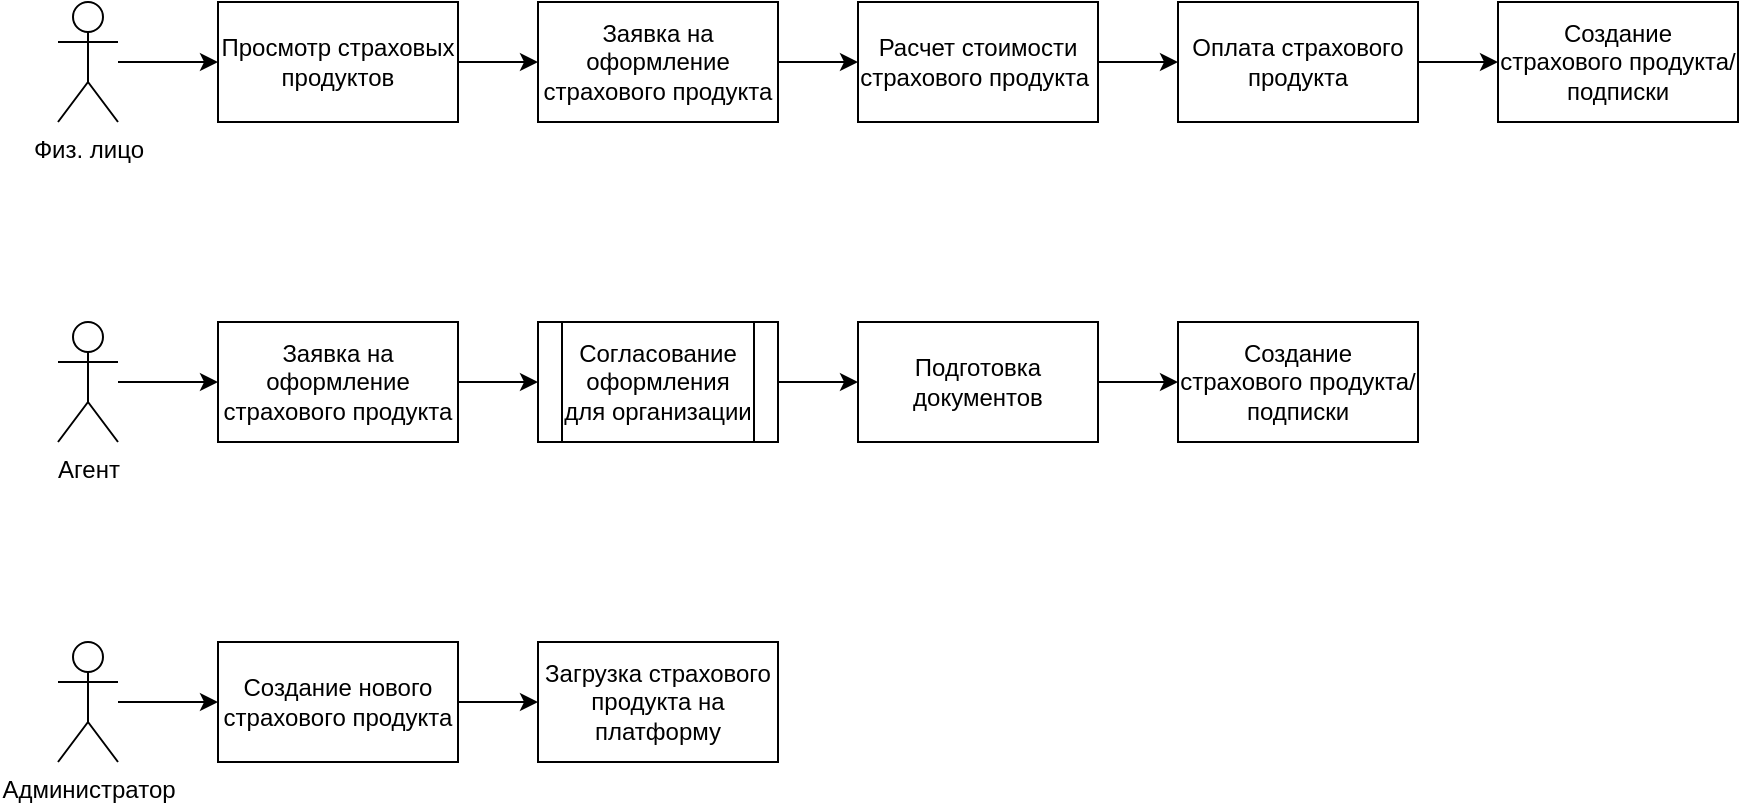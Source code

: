 <mxfile version="18.0.6" type="device"><diagram id="su6pW5O06Na0hU8fd4jL" name="Страница 1"><mxGraphModel dx="1038" dy="649" grid="1" gridSize="10" guides="1" tooltips="1" connect="1" arrows="1" fold="1" page="1" pageScale="1" pageWidth="827" pageHeight="1169" math="0" shadow="0"><root><mxCell id="0"/><mxCell id="1" parent="0"/><mxCell id="VCBkIUVTHmkN9jl97fFt-4" style="edgeStyle=orthogonalEdgeStyle;rounded=0;orthogonalLoop=1;jettySize=auto;html=1;entryX=0;entryY=0.5;entryDx=0;entryDy=0;" edge="1" parent="1" source="VCBkIUVTHmkN9jl97fFt-1" target="VCBkIUVTHmkN9jl97fFt-3"><mxGeometry relative="1" as="geometry"/></mxCell><mxCell id="VCBkIUVTHmkN9jl97fFt-1" value="Физ. лицо" style="shape=umlActor;verticalLabelPosition=bottom;verticalAlign=top;html=1;outlineConnect=0;" vertex="1" parent="1"><mxGeometry x="40" y="120" width="30" height="60" as="geometry"/></mxCell><mxCell id="VCBkIUVTHmkN9jl97fFt-5" style="edgeStyle=orthogonalEdgeStyle;rounded=0;orthogonalLoop=1;jettySize=auto;html=1;entryX=0;entryY=0.5;entryDx=0;entryDy=0;" edge="1" parent="1" source="VCBkIUVTHmkN9jl97fFt-3" target="VCBkIUVTHmkN9jl97fFt-6"><mxGeometry relative="1" as="geometry"><mxPoint x="360" y="150" as="targetPoint"/></mxGeometry></mxCell><mxCell id="VCBkIUVTHmkN9jl97fFt-3" value="Просмотр страховых продуктов" style="rounded=0;whiteSpace=wrap;html=1;" vertex="1" parent="1"><mxGeometry x="120" y="120" width="120" height="60" as="geometry"/></mxCell><mxCell id="VCBkIUVTHmkN9jl97fFt-8" value="" style="edgeStyle=orthogonalEdgeStyle;rounded=0;orthogonalLoop=1;jettySize=auto;html=1;" edge="1" parent="1" source="VCBkIUVTHmkN9jl97fFt-6" target="VCBkIUVTHmkN9jl97fFt-7"><mxGeometry relative="1" as="geometry"/></mxCell><mxCell id="VCBkIUVTHmkN9jl97fFt-6" value="Заявка на оформление страхового продукта" style="rounded=0;whiteSpace=wrap;html=1;" vertex="1" parent="1"><mxGeometry x="280" y="120" width="120" height="60" as="geometry"/></mxCell><mxCell id="VCBkIUVTHmkN9jl97fFt-10" value="" style="edgeStyle=orthogonalEdgeStyle;rounded=0;orthogonalLoop=1;jettySize=auto;html=1;" edge="1" parent="1" source="VCBkIUVTHmkN9jl97fFt-7" target="VCBkIUVTHmkN9jl97fFt-9"><mxGeometry relative="1" as="geometry"/></mxCell><mxCell id="VCBkIUVTHmkN9jl97fFt-7" value="Расчет стоимости страхового продукта&amp;nbsp;" style="whiteSpace=wrap;html=1;rounded=0;" vertex="1" parent="1"><mxGeometry x="440" y="120" width="120" height="60" as="geometry"/></mxCell><mxCell id="VCBkIUVTHmkN9jl97fFt-13" value="" style="edgeStyle=orthogonalEdgeStyle;rounded=0;orthogonalLoop=1;jettySize=auto;html=1;" edge="1" parent="1" source="VCBkIUVTHmkN9jl97fFt-9" target="VCBkIUVTHmkN9jl97fFt-12"><mxGeometry relative="1" as="geometry"/></mxCell><mxCell id="VCBkIUVTHmkN9jl97fFt-9" value="Оплата страхового продукта" style="whiteSpace=wrap;html=1;rounded=0;" vertex="1" parent="1"><mxGeometry x="600" y="120" width="120" height="60" as="geometry"/></mxCell><mxCell id="VCBkIUVTHmkN9jl97fFt-12" value="Создание страхового продукта/подписки" style="whiteSpace=wrap;html=1;rounded=0;" vertex="1" parent="1"><mxGeometry x="760" y="120" width="120" height="60" as="geometry"/></mxCell><mxCell id="VCBkIUVTHmkN9jl97fFt-14" style="edgeStyle=orthogonalEdgeStyle;rounded=0;orthogonalLoop=1;jettySize=auto;html=1;entryX=0;entryY=0.5;entryDx=0;entryDy=0;" edge="1" parent="1" source="VCBkIUVTHmkN9jl97fFt-15" target="VCBkIUVTHmkN9jl97fFt-17"><mxGeometry relative="1" as="geometry"/></mxCell><mxCell id="VCBkIUVTHmkN9jl97fFt-15" value="Агент" style="shape=umlActor;verticalLabelPosition=bottom;verticalAlign=top;html=1;outlineConnect=0;" vertex="1" parent="1"><mxGeometry x="40" y="280" width="30" height="60" as="geometry"/></mxCell><mxCell id="VCBkIUVTHmkN9jl97fFt-16" style="edgeStyle=orthogonalEdgeStyle;rounded=0;orthogonalLoop=1;jettySize=auto;html=1;entryX=0;entryY=0.5;entryDx=0;entryDy=0;" edge="1" parent="1" source="VCBkIUVTHmkN9jl97fFt-17" target="VCBkIUVTHmkN9jl97fFt-19"><mxGeometry relative="1" as="geometry"><mxPoint x="280" y="310" as="targetPoint"/></mxGeometry></mxCell><mxCell id="VCBkIUVTHmkN9jl97fFt-17" value="Заявка на оформление страхового продукта" style="rounded=0;whiteSpace=wrap;html=1;" vertex="1" parent="1"><mxGeometry x="120" y="280" width="120" height="60" as="geometry"/></mxCell><mxCell id="VCBkIUVTHmkN9jl97fFt-21" value="" style="edgeStyle=orthogonalEdgeStyle;rounded=0;orthogonalLoop=1;jettySize=auto;html=1;" edge="1" parent="1" source="VCBkIUVTHmkN9jl97fFt-19" target="VCBkIUVTHmkN9jl97fFt-20"><mxGeometry relative="1" as="geometry"/></mxCell><mxCell id="VCBkIUVTHmkN9jl97fFt-19" value="Согласование оформления для организации" style="shape=process;whiteSpace=wrap;html=1;backgroundOutline=1;" vertex="1" parent="1"><mxGeometry x="280" y="280" width="120" height="60" as="geometry"/></mxCell><mxCell id="VCBkIUVTHmkN9jl97fFt-23" value="" style="edgeStyle=orthogonalEdgeStyle;rounded=0;orthogonalLoop=1;jettySize=auto;html=1;entryX=0;entryY=0.5;entryDx=0;entryDy=0;" edge="1" parent="1" source="VCBkIUVTHmkN9jl97fFt-20" target="VCBkIUVTHmkN9jl97fFt-24"><mxGeometry relative="1" as="geometry"><mxPoint x="600" y="310" as="targetPoint"/></mxGeometry></mxCell><mxCell id="VCBkIUVTHmkN9jl97fFt-20" value="Подготовка документов" style="whiteSpace=wrap;html=1;" vertex="1" parent="1"><mxGeometry x="440" y="280" width="120" height="60" as="geometry"/></mxCell><mxCell id="VCBkIUVTHmkN9jl97fFt-24" value="Создание страхового продукта/подписки" style="whiteSpace=wrap;html=1;rounded=0;" vertex="1" parent="1"><mxGeometry x="600" y="280" width="120" height="60" as="geometry"/></mxCell><mxCell id="VCBkIUVTHmkN9jl97fFt-26" style="edgeStyle=orthogonalEdgeStyle;rounded=0;orthogonalLoop=1;jettySize=auto;html=1;entryX=0;entryY=0.5;entryDx=0;entryDy=0;" edge="1" parent="1" source="VCBkIUVTHmkN9jl97fFt-27" target="VCBkIUVTHmkN9jl97fFt-28"><mxGeometry relative="1" as="geometry"/></mxCell><mxCell id="VCBkIUVTHmkN9jl97fFt-27" value="Администратор" style="shape=umlActor;verticalLabelPosition=bottom;verticalAlign=top;html=1;outlineConnect=0;" vertex="1" parent="1"><mxGeometry x="40" y="440" width="30" height="60" as="geometry"/></mxCell><mxCell id="VCBkIUVTHmkN9jl97fFt-30" value="" style="edgeStyle=orthogonalEdgeStyle;rounded=0;orthogonalLoop=1;jettySize=auto;html=1;" edge="1" parent="1" source="VCBkIUVTHmkN9jl97fFt-28" target="VCBkIUVTHmkN9jl97fFt-29"><mxGeometry relative="1" as="geometry"/></mxCell><mxCell id="VCBkIUVTHmkN9jl97fFt-28" value="Создание нового страхового продукта" style="rounded=0;whiteSpace=wrap;html=1;" vertex="1" parent="1"><mxGeometry x="120" y="440" width="120" height="60" as="geometry"/></mxCell><mxCell id="VCBkIUVTHmkN9jl97fFt-29" value="Загрузка страхового продукта на платформу" style="whiteSpace=wrap;html=1;rounded=0;" vertex="1" parent="1"><mxGeometry x="280" y="440" width="120" height="60" as="geometry"/></mxCell></root></mxGraphModel></diagram></mxfile>